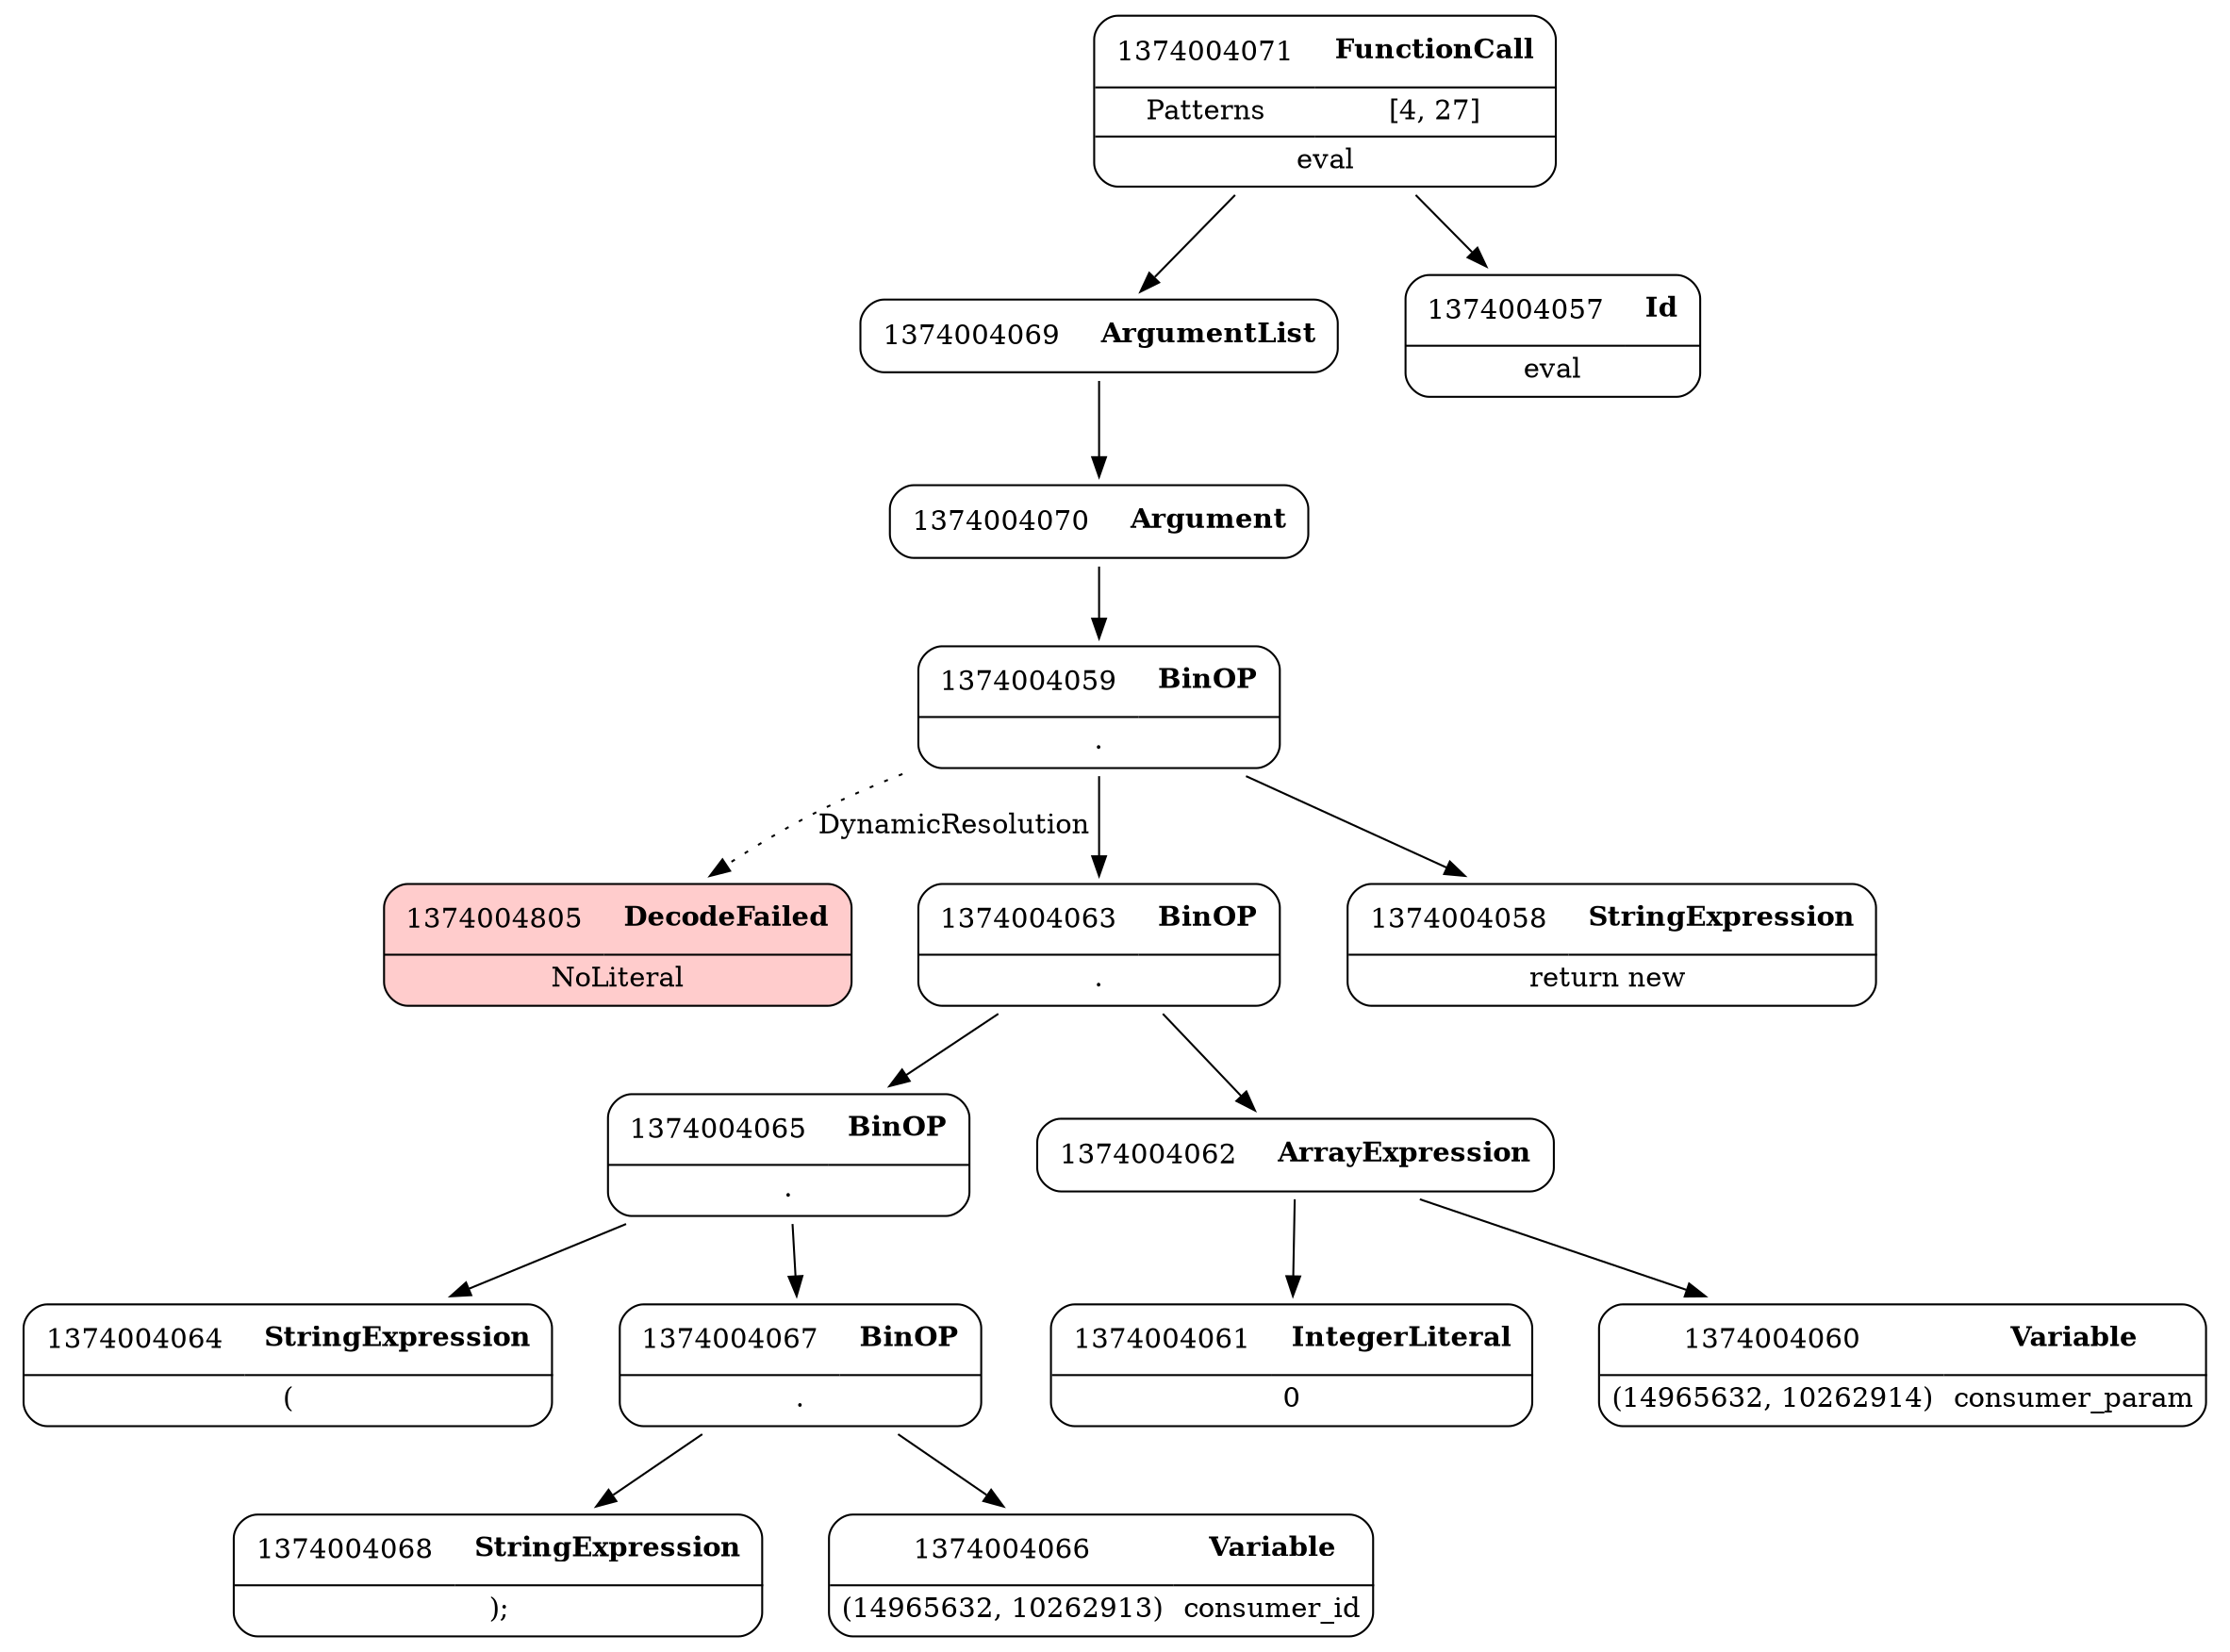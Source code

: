 digraph ast {
node [shape=none];
1374004069 [label=<<TABLE border='1' cellspacing='0' cellpadding='10' style='rounded' ><TR><TD border='0'>1374004069</TD><TD border='0'><B>ArgumentList</B></TD></TR></TABLE>>];
1374004069 -> 1374004070 [weight=2];
1374004805 [label=<<TABLE border='1' cellspacing='0' cellpadding='10' style='rounded' bgcolor='#FFCCCC' ><TR><TD border='0'>1374004805</TD><TD border='0'><B>DecodeFailed</B></TD></TR><HR/><TR><TD border='0' cellpadding='5' colspan='2'>NoLiteral</TD></TR></TABLE>>];
1374004068 [label=<<TABLE border='1' cellspacing='0' cellpadding='10' style='rounded' ><TR><TD border='0'>1374004068</TD><TD border='0'><B>StringExpression</B></TD></TR><HR/><TR><TD border='0' cellpadding='5' colspan='2'>);</TD></TR></TABLE>>];
1374004071 [label=<<TABLE border='1' cellspacing='0' cellpadding='10' style='rounded' ><TR><TD border='0'>1374004071</TD><TD border='0'><B>FunctionCall</B></TD></TR><HR/><TR><TD border='0' cellpadding='5'>Patterns</TD><TD border='0' cellpadding='5'>[4, 27]</TD></TR><HR/><TR><TD border='0' cellpadding='5' colspan='2'>eval</TD></TR></TABLE>>];
1374004071 -> 1374004057 [weight=2];
1374004071 -> 1374004069 [weight=2];
1374004070 [label=<<TABLE border='1' cellspacing='0' cellpadding='10' style='rounded' ><TR><TD border='0'>1374004070</TD><TD border='0'><B>Argument</B></TD></TR></TABLE>>];
1374004070 -> 1374004059 [weight=2];
1374004065 [label=<<TABLE border='1' cellspacing='0' cellpadding='10' style='rounded' ><TR><TD border='0'>1374004065</TD><TD border='0'><B>BinOP</B></TD></TR><HR/><TR><TD border='0' cellpadding='5' colspan='2'>.</TD></TR></TABLE>>];
1374004065 -> 1374004064 [weight=2];
1374004065 -> 1374004067 [weight=2];
1374004064 [label=<<TABLE border='1' cellspacing='0' cellpadding='10' style='rounded' ><TR><TD border='0'>1374004064</TD><TD border='0'><B>StringExpression</B></TD></TR><HR/><TR><TD border='0' cellpadding='5' colspan='2'>(</TD></TR></TABLE>>];
1374004067 [label=<<TABLE border='1' cellspacing='0' cellpadding='10' style='rounded' ><TR><TD border='0'>1374004067</TD><TD border='0'><B>BinOP</B></TD></TR><HR/><TR><TD border='0' cellpadding='5' colspan='2'>.</TD></TR></TABLE>>];
1374004067 -> 1374004066 [weight=2];
1374004067 -> 1374004068 [weight=2];
1374004066 [label=<<TABLE border='1' cellspacing='0' cellpadding='10' style='rounded' ><TR><TD border='0'>1374004066</TD><TD border='0'><B>Variable</B></TD></TR><HR/><TR><TD border='0' cellpadding='5'>(14965632, 10262913)</TD><TD border='0' cellpadding='5'>consumer_id</TD></TR></TABLE>>];
1374004061 [label=<<TABLE border='1' cellspacing='0' cellpadding='10' style='rounded' ><TR><TD border='0'>1374004061</TD><TD border='0'><B>IntegerLiteral</B></TD></TR><HR/><TR><TD border='0' cellpadding='5' colspan='2'>0</TD></TR></TABLE>>];
1374004060 [label=<<TABLE border='1' cellspacing='0' cellpadding='10' style='rounded' ><TR><TD border='0'>1374004060</TD><TD border='0'><B>Variable</B></TD></TR><HR/><TR><TD border='0' cellpadding='5'>(14965632, 10262914)</TD><TD border='0' cellpadding='5'>consumer_param</TD></TR></TABLE>>];
1374004063 [label=<<TABLE border='1' cellspacing='0' cellpadding='10' style='rounded' ><TR><TD border='0'>1374004063</TD><TD border='0'><B>BinOP</B></TD></TR><HR/><TR><TD border='0' cellpadding='5' colspan='2'>.</TD></TR></TABLE>>];
1374004063 -> 1374004062 [weight=2];
1374004063 -> 1374004065 [weight=2];
1374004062 [label=<<TABLE border='1' cellspacing='0' cellpadding='10' style='rounded' ><TR><TD border='0'>1374004062</TD><TD border='0'><B>ArrayExpression</B></TD></TR></TABLE>>];
1374004062 -> 1374004060 [weight=2];
1374004062 -> 1374004061 [weight=2];
1374004057 [label=<<TABLE border='1' cellspacing='0' cellpadding='10' style='rounded' ><TR><TD border='0'>1374004057</TD><TD border='0'><B>Id</B></TD></TR><HR/><TR><TD border='0' cellpadding='5' colspan='2'>eval</TD></TR></TABLE>>];
1374004059 [label=<<TABLE border='1' cellspacing='0' cellpadding='10' style='rounded' ><TR><TD border='0'>1374004059</TD><TD border='0'><B>BinOP</B></TD></TR><HR/><TR><TD border='0' cellpadding='5' colspan='2'>.</TD></TR></TABLE>>];
1374004059 -> 1374004058 [weight=2];
1374004059 -> 1374004063 [weight=2];
1374004059 -> 1374004805 [style=dotted,label=DynamicResolution];
1374004058 [label=<<TABLE border='1' cellspacing='0' cellpadding='10' style='rounded' ><TR><TD border='0'>1374004058</TD><TD border='0'><B>StringExpression</B></TD></TR><HR/><TR><TD border='0' cellpadding='5' colspan='2'>return new </TD></TR></TABLE>>];
}
